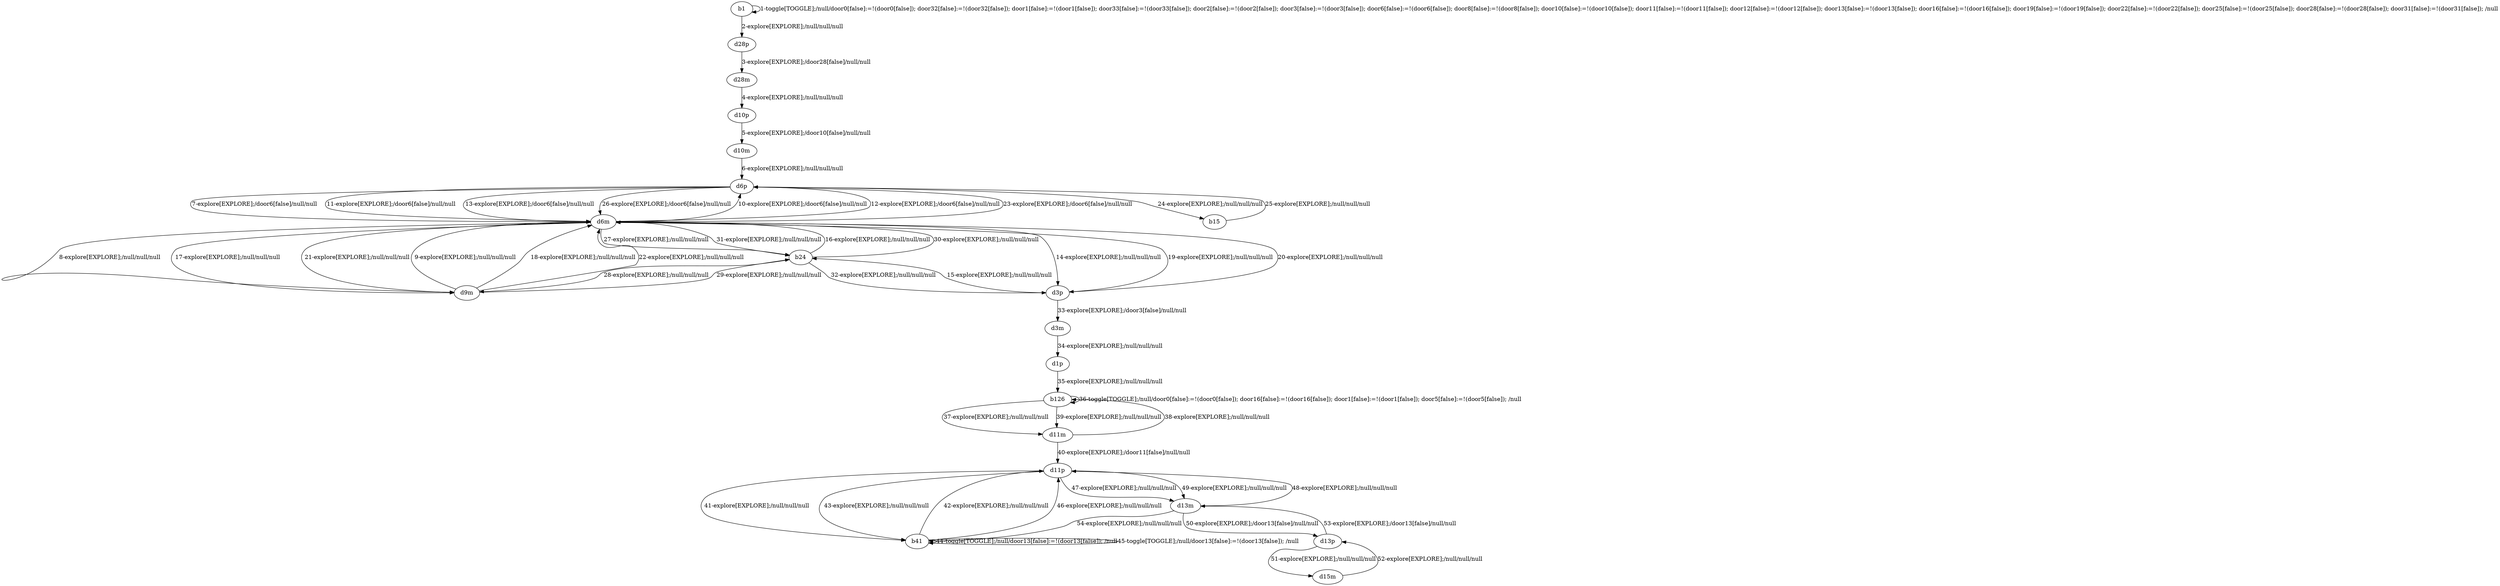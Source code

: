 # Total number of goals covered by this test: 1
# d13m --> b41

digraph g {
"b1" -> "b1" [label = "1-toggle[TOGGLE];/null/door0[false]:=!(door0[false]); door32[false]:=!(door32[false]); door1[false]:=!(door1[false]); door33[false]:=!(door33[false]); door2[false]:=!(door2[false]); door3[false]:=!(door3[false]); door6[false]:=!(door6[false]); door8[false]:=!(door8[false]); door10[false]:=!(door10[false]); door11[false]:=!(door11[false]); door12[false]:=!(door12[false]); door13[false]:=!(door13[false]); door16[false]:=!(door16[false]); door19[false]:=!(door19[false]); door22[false]:=!(door22[false]); door25[false]:=!(door25[false]); door28[false]:=!(door28[false]); door31[false]:=!(door31[false]); /null"];
"b1" -> "d28p" [label = "2-explore[EXPLORE];/null/null/null"];
"d28p" -> "d28m" [label = "3-explore[EXPLORE];/door28[false]/null/null"];
"d28m" -> "d10p" [label = "4-explore[EXPLORE];/null/null/null"];
"d10p" -> "d10m" [label = "5-explore[EXPLORE];/door10[false]/null/null"];
"d10m" -> "d6p" [label = "6-explore[EXPLORE];/null/null/null"];
"d6p" -> "d6m" [label = "7-explore[EXPLORE];/door6[false]/null/null"];
"d6m" -> "d9m" [label = "8-explore[EXPLORE];/null/null/null"];
"d9m" -> "d6m" [label = "9-explore[EXPLORE];/null/null/null"];
"d6m" -> "d6p" [label = "10-explore[EXPLORE];/door6[false]/null/null"];
"d6p" -> "d6m" [label = "11-explore[EXPLORE];/door6[false]/null/null"];
"d6m" -> "d6p" [label = "12-explore[EXPLORE];/door6[false]/null/null"];
"d6p" -> "d6m" [label = "13-explore[EXPLORE];/door6[false]/null/null"];
"d6m" -> "d3p" [label = "14-explore[EXPLORE];/null/null/null"];
"d3p" -> "b24" [label = "15-explore[EXPLORE];/null/null/null"];
"b24" -> "d6m" [label = "16-explore[EXPLORE];/null/null/null"];
"d6m" -> "d9m" [label = "17-explore[EXPLORE];/null/null/null"];
"d9m" -> "d6m" [label = "18-explore[EXPLORE];/null/null/null"];
"d6m" -> "d3p" [label = "19-explore[EXPLORE];/null/null/null"];
"d3p" -> "d6m" [label = "20-explore[EXPLORE];/null/null/null"];
"d6m" -> "d9m" [label = "21-explore[EXPLORE];/null/null/null"];
"d9m" -> "d6m" [label = "22-explore[EXPLORE];/null/null/null"];
"d6m" -> "d6p" [label = "23-explore[EXPLORE];/door6[false]/null/null"];
"d6p" -> "b15" [label = "24-explore[EXPLORE];/null/null/null"];
"b15" -> "d6p" [label = "25-explore[EXPLORE];/null/null/null"];
"d6p" -> "d6m" [label = "26-explore[EXPLORE];/door6[false]/null/null"];
"d6m" -> "b24" [label = "27-explore[EXPLORE];/null/null/null"];
"b24" -> "d9m" [label = "28-explore[EXPLORE];/null/null/null"];
"d9m" -> "b24" [label = "29-explore[EXPLORE];/null/null/null"];
"b24" -> "d6m" [label = "30-explore[EXPLORE];/null/null/null"];
"d6m" -> "b24" [label = "31-explore[EXPLORE];/null/null/null"];
"b24" -> "d3p" [label = "32-explore[EXPLORE];/null/null/null"];
"d3p" -> "d3m" [label = "33-explore[EXPLORE];/door3[false]/null/null"];
"d3m" -> "d1p" [label = "34-explore[EXPLORE];/null/null/null"];
"d1p" -> "b126" [label = "35-explore[EXPLORE];/null/null/null"];
"b126" -> "b126" [label = "36-toggle[TOGGLE];/null/door0[false]:=!(door0[false]); door16[false]:=!(door16[false]); door1[false]:=!(door1[false]); door5[false]:=!(door5[false]); /null"];
"b126" -> "d11m" [label = "37-explore[EXPLORE];/null/null/null"];
"d11m" -> "b126" [label = "38-explore[EXPLORE];/null/null/null"];
"b126" -> "d11m" [label = "39-explore[EXPLORE];/null/null/null"];
"d11m" -> "d11p" [label = "40-explore[EXPLORE];/door11[false]/null/null"];
"d11p" -> "b41" [label = "41-explore[EXPLORE];/null/null/null"];
"b41" -> "d11p" [label = "42-explore[EXPLORE];/null/null/null"];
"d11p" -> "b41" [label = "43-explore[EXPLORE];/null/null/null"];
"b41" -> "b41" [label = "44-toggle[TOGGLE];/null/door13[false]:=!(door13[false]); /null"];
"b41" -> "b41" [label = "45-toggle[TOGGLE];/null/door13[false]:=!(door13[false]); /null"];
"b41" -> "d11p" [label = "46-explore[EXPLORE];/null/null/null"];
"d11p" -> "d13m" [label = "47-explore[EXPLORE];/null/null/null"];
"d13m" -> "d11p" [label = "48-explore[EXPLORE];/null/null/null"];
"d11p" -> "d13m" [label = "49-explore[EXPLORE];/null/null/null"];
"d13m" -> "d13p" [label = "50-explore[EXPLORE];/door13[false]/null/null"];
"d13p" -> "d15m" [label = "51-explore[EXPLORE];/null/null/null"];
"d15m" -> "d13p" [label = "52-explore[EXPLORE];/null/null/null"];
"d13p" -> "d13m" [label = "53-explore[EXPLORE];/door13[false]/null/null"];
"d13m" -> "b41" [label = "54-explore[EXPLORE];/null/null/null"];
}